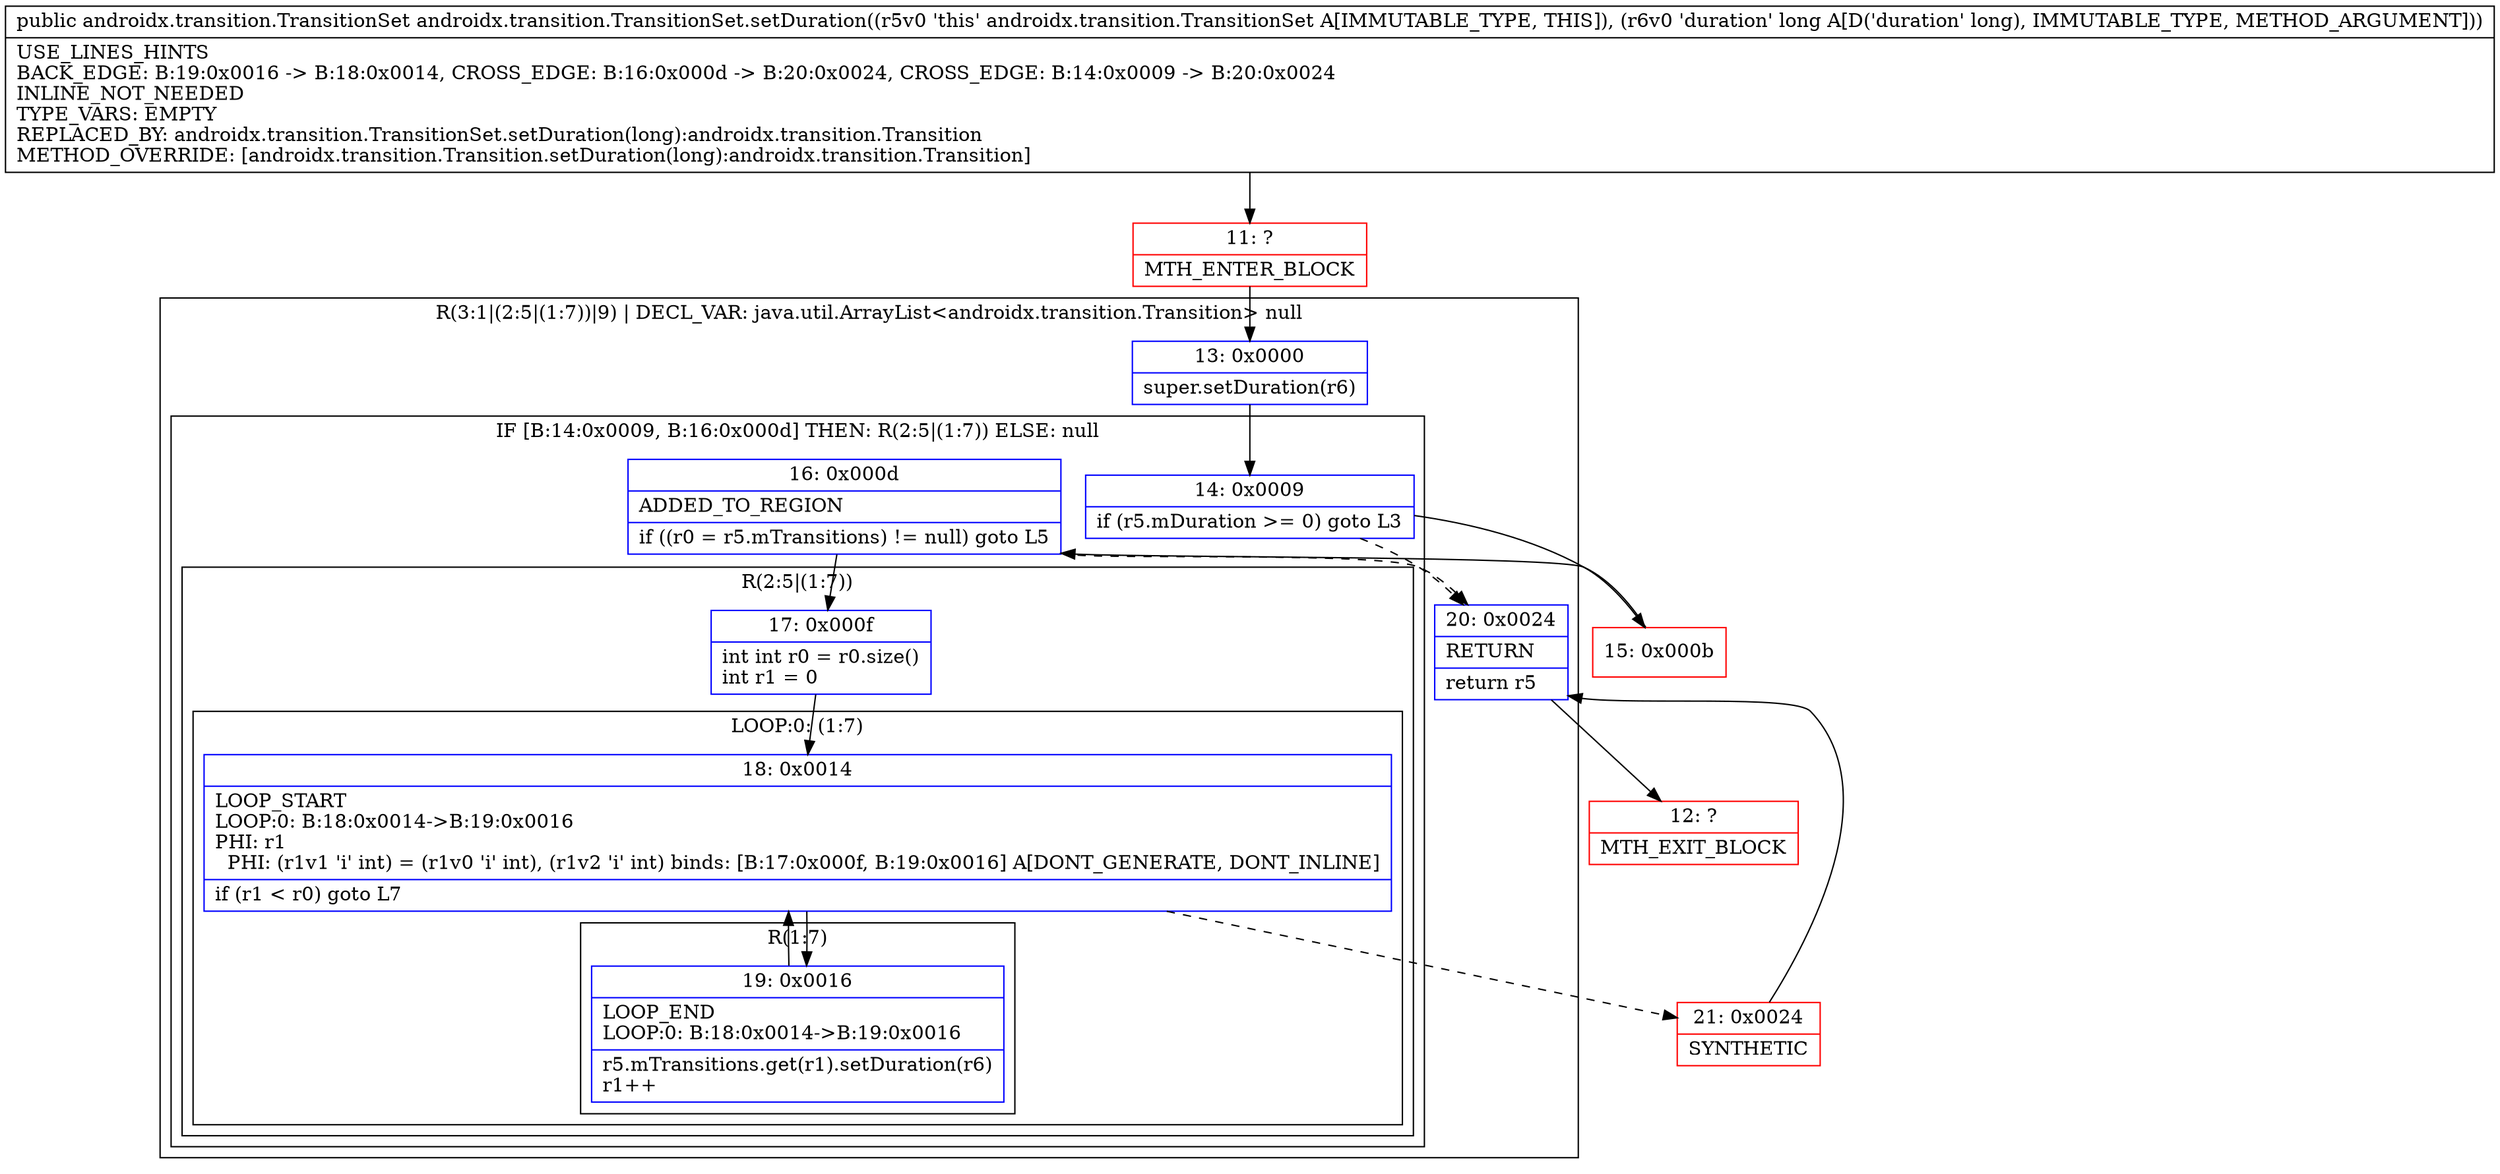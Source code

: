 digraph "CFG forandroidx.transition.TransitionSet.setDuration(J)Landroidx\/transition\/TransitionSet;" {
subgraph cluster_Region_48934633 {
label = "R(3:1|(2:5|(1:7))|9) | DECL_VAR: java.util.ArrayList\<androidx.transition.Transition\> null\l";
node [shape=record,color=blue];
Node_13 [shape=record,label="{13\:\ 0x0000|super.setDuration(r6)\l}"];
subgraph cluster_IfRegion_90180656 {
label = "IF [B:14:0x0009, B:16:0x000d] THEN: R(2:5|(1:7)) ELSE: null";
node [shape=record,color=blue];
Node_14 [shape=record,label="{14\:\ 0x0009|if (r5.mDuration \>= 0) goto L3\l}"];
Node_16 [shape=record,label="{16\:\ 0x000d|ADDED_TO_REGION\l|if ((r0 = r5.mTransitions) != null) goto L5\l}"];
subgraph cluster_Region_1661130019 {
label = "R(2:5|(1:7))";
node [shape=record,color=blue];
Node_17 [shape=record,label="{17\:\ 0x000f|int int r0 = r0.size()\lint r1 = 0\l}"];
subgraph cluster_LoopRegion_1302348447 {
label = "LOOP:0: (1:7)";
node [shape=record,color=blue];
Node_18 [shape=record,label="{18\:\ 0x0014|LOOP_START\lLOOP:0: B:18:0x0014\-\>B:19:0x0016\lPHI: r1 \l  PHI: (r1v1 'i' int) = (r1v0 'i' int), (r1v2 'i' int) binds: [B:17:0x000f, B:19:0x0016] A[DONT_GENERATE, DONT_INLINE]\l|if (r1 \< r0) goto L7\l}"];
subgraph cluster_Region_2043895566 {
label = "R(1:7)";
node [shape=record,color=blue];
Node_19 [shape=record,label="{19\:\ 0x0016|LOOP_END\lLOOP:0: B:18:0x0014\-\>B:19:0x0016\l|r5.mTransitions.get(r1).setDuration(r6)\lr1++\l}"];
}
}
}
}
Node_20 [shape=record,label="{20\:\ 0x0024|RETURN\l|return r5\l}"];
}
Node_11 [shape=record,color=red,label="{11\:\ ?|MTH_ENTER_BLOCK\l}"];
Node_15 [shape=record,color=red,label="{15\:\ 0x000b}"];
Node_21 [shape=record,color=red,label="{21\:\ 0x0024|SYNTHETIC\l}"];
Node_12 [shape=record,color=red,label="{12\:\ ?|MTH_EXIT_BLOCK\l}"];
MethodNode[shape=record,label="{public androidx.transition.TransitionSet androidx.transition.TransitionSet.setDuration((r5v0 'this' androidx.transition.TransitionSet A[IMMUTABLE_TYPE, THIS]), (r6v0 'duration' long A[D('duration' long), IMMUTABLE_TYPE, METHOD_ARGUMENT]))  | USE_LINES_HINTS\lBACK_EDGE: B:19:0x0016 \-\> B:18:0x0014, CROSS_EDGE: B:16:0x000d \-\> B:20:0x0024, CROSS_EDGE: B:14:0x0009 \-\> B:20:0x0024\lINLINE_NOT_NEEDED\lTYPE_VARS: EMPTY\lREPLACED_BY: androidx.transition.TransitionSet.setDuration(long):androidx.transition.Transition\lMETHOD_OVERRIDE: [androidx.transition.Transition.setDuration(long):androidx.transition.Transition]\l}"];
MethodNode -> Node_11;Node_13 -> Node_14;
Node_14 -> Node_15;
Node_14 -> Node_20[style=dashed];
Node_16 -> Node_17;
Node_16 -> Node_20[style=dashed];
Node_17 -> Node_18;
Node_18 -> Node_19;
Node_18 -> Node_21[style=dashed];
Node_19 -> Node_18;
Node_20 -> Node_12;
Node_11 -> Node_13;
Node_15 -> Node_16;
Node_21 -> Node_20;
}

